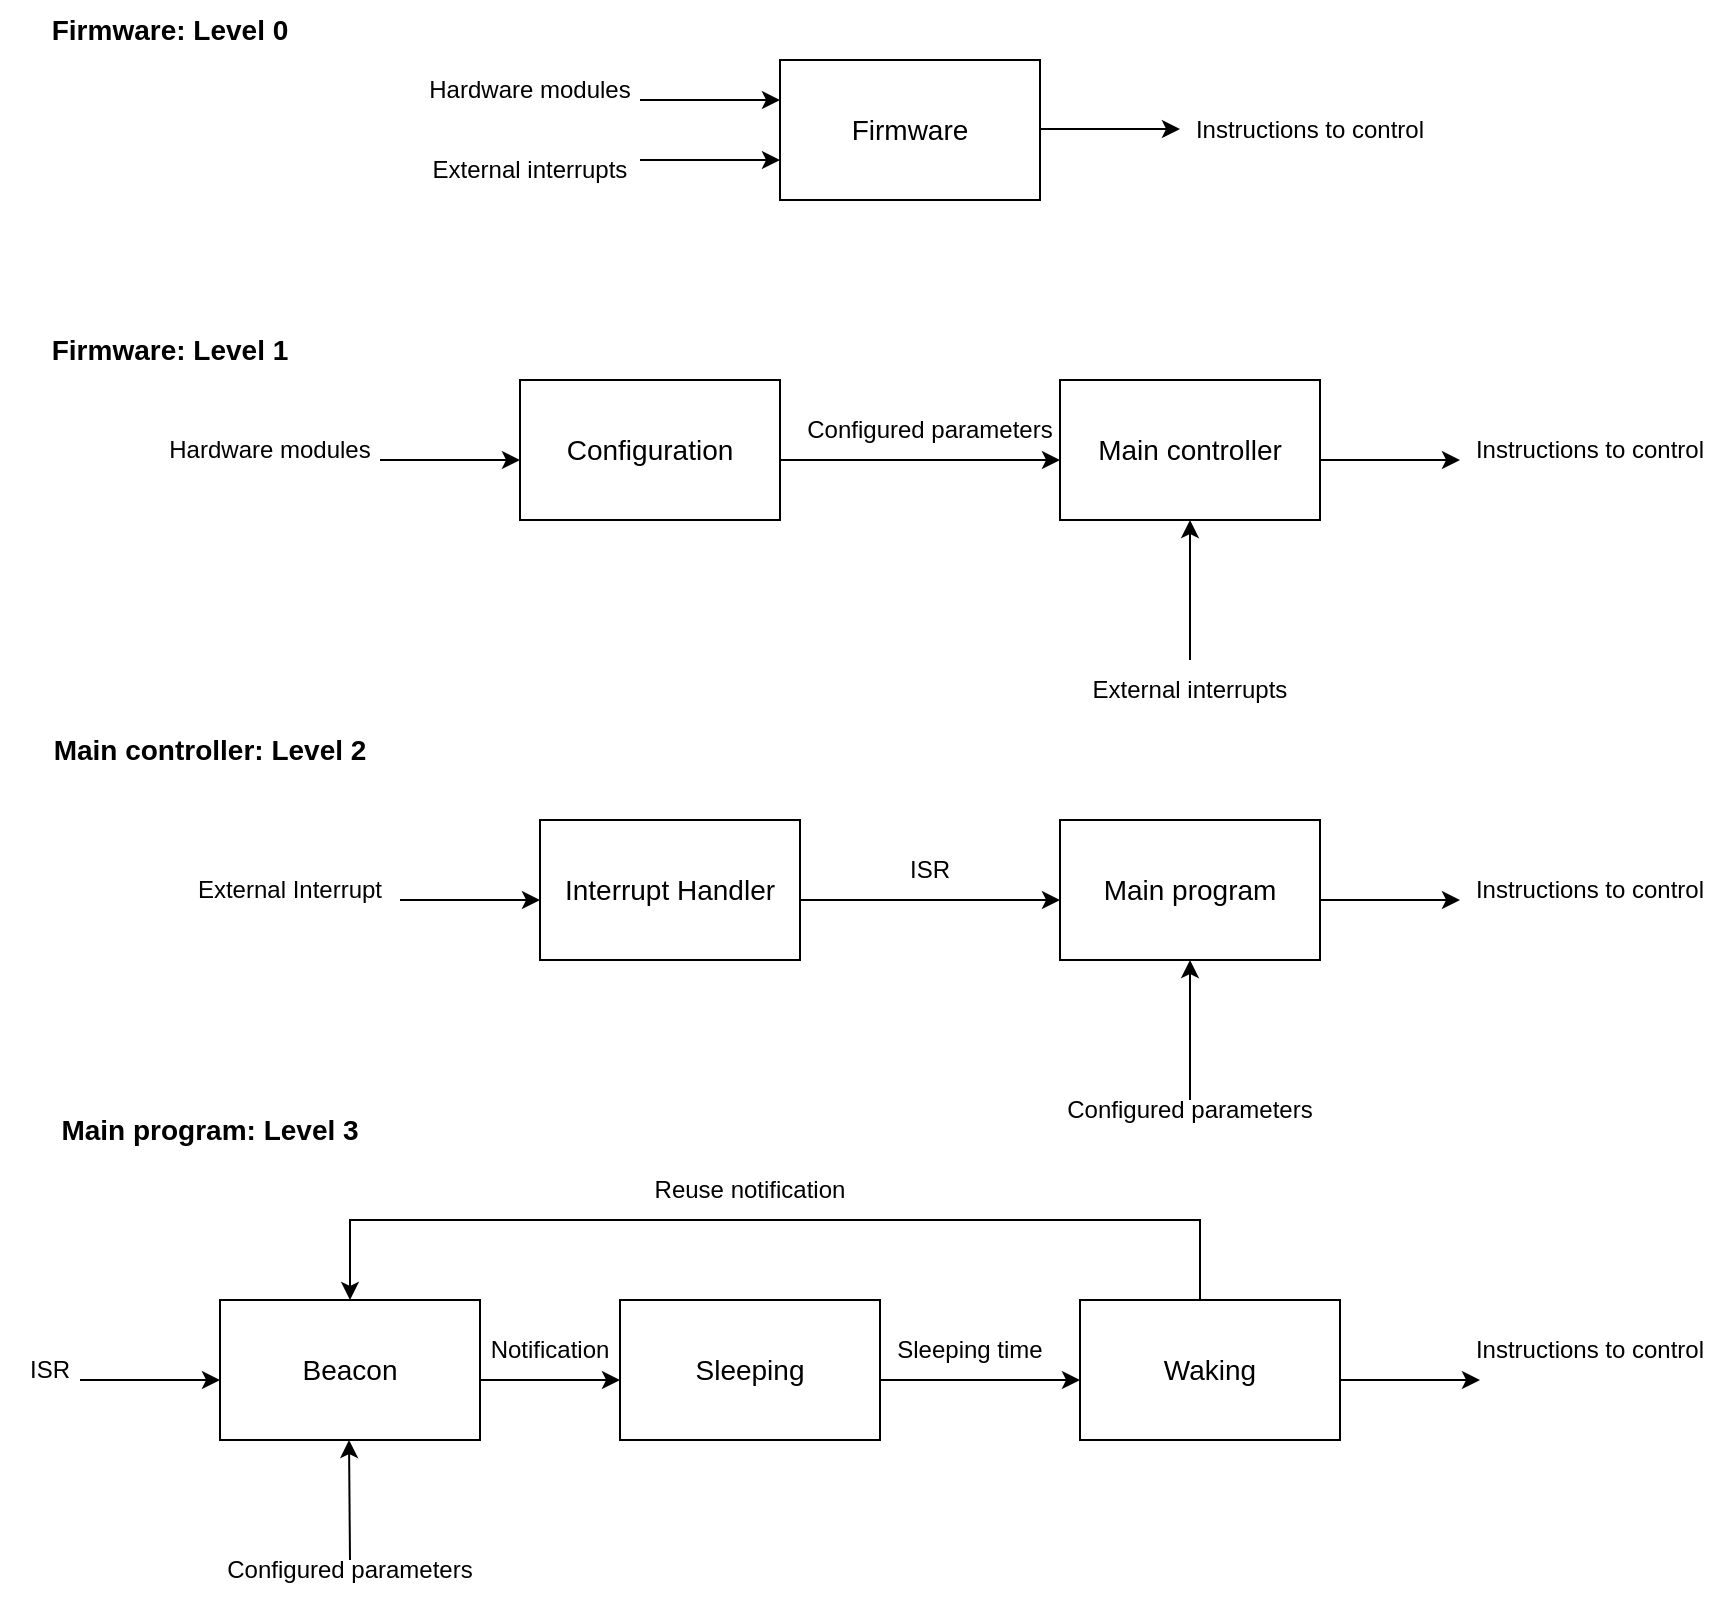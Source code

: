 <mxfile version="24.8.4">
  <diagram name="Page-1" id="VlangXhatRsaWJiyMFqK">
    <mxGraphModel dx="2076" dy="684" grid="1" gridSize="10" guides="1" tooltips="1" connect="1" arrows="1" fold="1" page="1" pageScale="1" pageWidth="850" pageHeight="1100" math="0" shadow="0">
      <root>
        <mxCell id="0" />
        <mxCell id="1" parent="0" />
        <mxCell id="-MUkYRPqEh4XeayzFsyA-1" value="&lt;font style=&quot;font-size: 14px;&quot;&gt;Firmware&lt;/font&gt;" style="rounded=0;whiteSpace=wrap;html=1;" vertex="1" parent="1">
          <mxGeometry x="360" y="40" width="130" height="70" as="geometry" />
        </mxCell>
        <mxCell id="-MUkYRPqEh4XeayzFsyA-2" value="" style="endArrow=classic;html=1;rounded=0;" edge="1" parent="1">
          <mxGeometry width="50" height="50" relative="1" as="geometry">
            <mxPoint x="290" y="60" as="sourcePoint" />
            <mxPoint x="360" y="60" as="targetPoint" />
          </mxGeometry>
        </mxCell>
        <mxCell id="-MUkYRPqEh4XeayzFsyA-3" value="" style="endArrow=classic;html=1;rounded=0;" edge="1" parent="1">
          <mxGeometry width="50" height="50" relative="1" as="geometry">
            <mxPoint x="290" y="90" as="sourcePoint" />
            <mxPoint x="360" y="90" as="targetPoint" />
          </mxGeometry>
        </mxCell>
        <mxCell id="-MUkYRPqEh4XeayzFsyA-4" value="" style="endArrow=classic;html=1;rounded=0;" edge="1" parent="1">
          <mxGeometry width="50" height="50" relative="1" as="geometry">
            <mxPoint x="490" y="74.5" as="sourcePoint" />
            <mxPoint x="560" y="74.5" as="targetPoint" />
          </mxGeometry>
        </mxCell>
        <mxCell id="-MUkYRPqEh4XeayzFsyA-7" value="Hardware modules" style="text;html=1;align=center;verticalAlign=middle;whiteSpace=wrap;rounded=0;" vertex="1" parent="1">
          <mxGeometry x="170" y="40" width="130" height="30" as="geometry" />
        </mxCell>
        <mxCell id="-MUkYRPqEh4XeayzFsyA-8" value="External interrupts" style="text;html=1;align=center;verticalAlign=middle;whiteSpace=wrap;rounded=0;" vertex="1" parent="1">
          <mxGeometry x="170" y="80" width="130" height="30" as="geometry" />
        </mxCell>
        <mxCell id="-MUkYRPqEh4XeayzFsyA-9" value="Instructions to control" style="text;html=1;align=center;verticalAlign=middle;whiteSpace=wrap;rounded=0;" vertex="1" parent="1">
          <mxGeometry x="560" y="60" width="130" height="30" as="geometry" />
        </mxCell>
        <mxCell id="-MUkYRPqEh4XeayzFsyA-10" value="&lt;font style=&quot;font-size: 14px;&quot;&gt;Configuration&lt;/font&gt;" style="rounded=0;whiteSpace=wrap;html=1;" vertex="1" parent="1">
          <mxGeometry x="230" y="200" width="130" height="70" as="geometry" />
        </mxCell>
        <mxCell id="-MUkYRPqEh4XeayzFsyA-11" value="&lt;font style=&quot;font-size: 14px;&quot;&gt;Main controller&lt;/font&gt;" style="rounded=0;whiteSpace=wrap;html=1;" vertex="1" parent="1">
          <mxGeometry x="500" y="200" width="130" height="70" as="geometry" />
        </mxCell>
        <mxCell id="-MUkYRPqEh4XeayzFsyA-12" value="" style="endArrow=classic;html=1;rounded=0;" edge="1" parent="1">
          <mxGeometry width="50" height="50" relative="1" as="geometry">
            <mxPoint x="160" y="240" as="sourcePoint" />
            <mxPoint x="230" y="240" as="targetPoint" />
          </mxGeometry>
        </mxCell>
        <mxCell id="-MUkYRPqEh4XeayzFsyA-13" value="" style="endArrow=classic;html=1;rounded=0;" edge="1" parent="1">
          <mxGeometry width="50" height="50" relative="1" as="geometry">
            <mxPoint x="360" y="240" as="sourcePoint" />
            <mxPoint x="500" y="240" as="targetPoint" />
          </mxGeometry>
        </mxCell>
        <mxCell id="-MUkYRPqEh4XeayzFsyA-14" value="" style="endArrow=classic;html=1;rounded=0;" edge="1" parent="1">
          <mxGeometry width="50" height="50" relative="1" as="geometry">
            <mxPoint x="630" y="240" as="sourcePoint" />
            <mxPoint x="700" y="240" as="targetPoint" />
          </mxGeometry>
        </mxCell>
        <mxCell id="-MUkYRPqEh4XeayzFsyA-15" value="Hardware modules" style="text;html=1;align=center;verticalAlign=middle;whiteSpace=wrap;rounded=0;" vertex="1" parent="1">
          <mxGeometry x="40" y="220" width="130" height="30" as="geometry" />
        </mxCell>
        <mxCell id="-MUkYRPqEh4XeayzFsyA-16" value="Configured parameters" style="text;html=1;align=center;verticalAlign=middle;whiteSpace=wrap;rounded=0;" vertex="1" parent="1">
          <mxGeometry x="370" y="210" width="130" height="30" as="geometry" />
        </mxCell>
        <mxCell id="-MUkYRPqEh4XeayzFsyA-17" value="Instructions to control" style="text;html=1;align=center;verticalAlign=middle;whiteSpace=wrap;rounded=0;" vertex="1" parent="1">
          <mxGeometry x="700" y="220" width="130" height="30" as="geometry" />
        </mxCell>
        <mxCell id="-MUkYRPqEh4XeayzFsyA-18" value="" style="endArrow=classic;html=1;rounded=0;entryX=0.5;entryY=1;entryDx=0;entryDy=0;" edge="1" parent="1" target="-MUkYRPqEh4XeayzFsyA-11">
          <mxGeometry width="50" height="50" relative="1" as="geometry">
            <mxPoint x="565" y="340" as="sourcePoint" />
            <mxPoint x="590" y="320" as="targetPoint" />
          </mxGeometry>
        </mxCell>
        <mxCell id="-MUkYRPqEh4XeayzFsyA-19" value="External interrupts" style="text;html=1;align=center;verticalAlign=middle;whiteSpace=wrap;rounded=0;" vertex="1" parent="1">
          <mxGeometry x="500" y="340" width="130" height="30" as="geometry" />
        </mxCell>
        <mxCell id="-MUkYRPqEh4XeayzFsyA-20" style="edgeStyle=orthogonalEdgeStyle;rounded=0;orthogonalLoop=1;jettySize=auto;html=1;exitX=0.5;exitY=1;exitDx=0;exitDy=0;" edge="1" parent="1" source="-MUkYRPqEh4XeayzFsyA-19" target="-MUkYRPqEh4XeayzFsyA-19">
          <mxGeometry relative="1" as="geometry" />
        </mxCell>
        <mxCell id="-MUkYRPqEh4XeayzFsyA-24" value="Firmware: Level 1" style="text;html=1;align=center;verticalAlign=middle;whiteSpace=wrap;rounded=0;fontStyle=1;fontSize=14;" vertex="1" parent="1">
          <mxGeometry x="-10" y="170" width="130" height="30" as="geometry" />
        </mxCell>
        <mxCell id="-MUkYRPqEh4XeayzFsyA-25" value="&lt;font style=&quot;font-size: 14px;&quot;&gt;&lt;b&gt;Firmware: Level 0&lt;/b&gt;&lt;/font&gt;" style="text;html=1;align=center;verticalAlign=middle;whiteSpace=wrap;rounded=0;" vertex="1" parent="1">
          <mxGeometry x="-10" y="10" width="130" height="30" as="geometry" />
        </mxCell>
        <mxCell id="-MUkYRPqEh4XeayzFsyA-26" value="&lt;font style=&quot;font-size: 14px;&quot;&gt;Interrupt Handler&lt;/font&gt;" style="rounded=0;whiteSpace=wrap;html=1;" vertex="1" parent="1">
          <mxGeometry x="240" y="420" width="130" height="70" as="geometry" />
        </mxCell>
        <mxCell id="-MUkYRPqEh4XeayzFsyA-27" value="&lt;font style=&quot;font-size: 14px;&quot;&gt;Main program&lt;/font&gt;" style="rounded=0;whiteSpace=wrap;html=1;" vertex="1" parent="1">
          <mxGeometry x="500" y="420" width="130" height="70" as="geometry" />
        </mxCell>
        <mxCell id="-MUkYRPqEh4XeayzFsyA-28" value="" style="endArrow=classic;html=1;rounded=0;" edge="1" parent="1">
          <mxGeometry width="50" height="50" relative="1" as="geometry">
            <mxPoint x="170" y="460" as="sourcePoint" />
            <mxPoint x="240" y="460" as="targetPoint" />
          </mxGeometry>
        </mxCell>
        <mxCell id="-MUkYRPqEh4XeayzFsyA-29" value="" style="endArrow=classic;html=1;rounded=0;" edge="1" parent="1">
          <mxGeometry width="50" height="50" relative="1" as="geometry">
            <mxPoint x="370" y="460" as="sourcePoint" />
            <mxPoint x="500" y="460" as="targetPoint" />
          </mxGeometry>
        </mxCell>
        <mxCell id="-MUkYRPqEh4XeayzFsyA-30" value="" style="endArrow=classic;html=1;rounded=0;" edge="1" parent="1">
          <mxGeometry width="50" height="50" relative="1" as="geometry">
            <mxPoint x="630" y="460" as="sourcePoint" />
            <mxPoint x="700" y="460" as="targetPoint" />
          </mxGeometry>
        </mxCell>
        <mxCell id="-MUkYRPqEh4XeayzFsyA-31" value="External Interrupt" style="text;html=1;align=center;verticalAlign=middle;whiteSpace=wrap;rounded=0;" vertex="1" parent="1">
          <mxGeometry x="50" y="440" width="130" height="30" as="geometry" />
        </mxCell>
        <mxCell id="-MUkYRPqEh4XeayzFsyA-32" value="ISR" style="text;html=1;align=center;verticalAlign=middle;whiteSpace=wrap;rounded=0;" vertex="1" parent="1">
          <mxGeometry x="370" y="430" width="130" height="30" as="geometry" />
        </mxCell>
        <mxCell id="-MUkYRPqEh4XeayzFsyA-33" value="Instructions to control" style="text;html=1;align=center;verticalAlign=middle;whiteSpace=wrap;rounded=0;" vertex="1" parent="1">
          <mxGeometry x="700" y="440" width="130" height="30" as="geometry" />
        </mxCell>
        <mxCell id="-MUkYRPqEh4XeayzFsyA-34" value="" style="endArrow=classic;html=1;rounded=0;entryX=0.5;entryY=1;entryDx=0;entryDy=0;" edge="1" parent="1" target="-MUkYRPqEh4XeayzFsyA-27">
          <mxGeometry width="50" height="50" relative="1" as="geometry">
            <mxPoint x="565" y="560" as="sourcePoint" />
            <mxPoint x="590" y="540" as="targetPoint" />
          </mxGeometry>
        </mxCell>
        <mxCell id="-MUkYRPqEh4XeayzFsyA-36" style="edgeStyle=orthogonalEdgeStyle;rounded=0;orthogonalLoop=1;jettySize=auto;html=1;exitX=0.5;exitY=1;exitDx=0;exitDy=0;" edge="1" parent="1">
          <mxGeometry relative="1" as="geometry">
            <mxPoint x="565" y="590" as="sourcePoint" />
            <mxPoint x="565" y="590" as="targetPoint" />
          </mxGeometry>
        </mxCell>
        <mxCell id="-MUkYRPqEh4XeayzFsyA-37" value="Main controller: Level 2" style="text;html=1;align=center;verticalAlign=middle;whiteSpace=wrap;rounded=0;fontStyle=1;fontSize=14;" vertex="1" parent="1">
          <mxGeometry x="-10" y="370" width="170" height="30" as="geometry" />
        </mxCell>
        <mxCell id="-MUkYRPqEh4XeayzFsyA-38" value="Configured parameters" style="text;html=1;align=center;verticalAlign=middle;whiteSpace=wrap;rounded=0;" vertex="1" parent="1">
          <mxGeometry x="500" y="550" width="130" height="30" as="geometry" />
        </mxCell>
        <mxCell id="-MUkYRPqEh4XeayzFsyA-39" style="edgeStyle=orthogonalEdgeStyle;rounded=0;orthogonalLoop=1;jettySize=auto;html=1;exitX=0.5;exitY=1;exitDx=0;exitDy=0;" edge="1" parent="1">
          <mxGeometry relative="1" as="geometry">
            <mxPoint x="565" y="620" as="sourcePoint" />
            <mxPoint x="565" y="620" as="targetPoint" />
          </mxGeometry>
        </mxCell>
        <mxCell id="-MUkYRPqEh4XeayzFsyA-40" value="&lt;font style=&quot;font-size: 14px;&quot;&gt;Beacon&lt;/font&gt;" style="rounded=0;whiteSpace=wrap;html=1;" vertex="1" parent="1">
          <mxGeometry x="80" y="660" width="130" height="70" as="geometry" />
        </mxCell>
        <mxCell id="-MUkYRPqEh4XeayzFsyA-41" value="&lt;span style=&quot;font-size: 14px;&quot;&gt;Waking&lt;/span&gt;" style="rounded=0;whiteSpace=wrap;html=1;" vertex="1" parent="1">
          <mxGeometry x="510" y="660" width="130" height="70" as="geometry" />
        </mxCell>
        <mxCell id="-MUkYRPqEh4XeayzFsyA-42" value="" style="endArrow=classic;html=1;rounded=0;" edge="1" parent="1">
          <mxGeometry width="50" height="50" relative="1" as="geometry">
            <mxPoint x="10" y="700" as="sourcePoint" />
            <mxPoint x="80" y="700" as="targetPoint" />
          </mxGeometry>
        </mxCell>
        <mxCell id="-MUkYRPqEh4XeayzFsyA-43" value="" style="endArrow=classic;html=1;rounded=0;" edge="1" parent="1">
          <mxGeometry width="50" height="50" relative="1" as="geometry">
            <mxPoint x="410" y="700" as="sourcePoint" />
            <mxPoint x="510" y="700" as="targetPoint" />
          </mxGeometry>
        </mxCell>
        <mxCell id="-MUkYRPqEh4XeayzFsyA-44" value="" style="endArrow=classic;html=1;rounded=0;" edge="1" parent="1">
          <mxGeometry width="50" height="50" relative="1" as="geometry">
            <mxPoint x="640" y="700" as="sourcePoint" />
            <mxPoint x="710" y="700" as="targetPoint" />
          </mxGeometry>
        </mxCell>
        <mxCell id="-MUkYRPqEh4XeayzFsyA-45" value="ISR" style="text;html=1;align=center;verticalAlign=middle;whiteSpace=wrap;rounded=0;" vertex="1" parent="1">
          <mxGeometry x="-30" y="680" width="50" height="30" as="geometry" />
        </mxCell>
        <mxCell id="-MUkYRPqEh4XeayzFsyA-46" value="Sleeping time" style="text;html=1;align=center;verticalAlign=middle;whiteSpace=wrap;rounded=0;" vertex="1" parent="1">
          <mxGeometry x="390" y="670" width="130" height="30" as="geometry" />
        </mxCell>
        <mxCell id="-MUkYRPqEh4XeayzFsyA-47" value="Instructions to control" style="text;html=1;align=center;verticalAlign=middle;whiteSpace=wrap;rounded=0;" vertex="1" parent="1">
          <mxGeometry x="700" y="670" width="130" height="30" as="geometry" />
        </mxCell>
        <mxCell id="-MUkYRPqEh4XeayzFsyA-48" value="" style="endArrow=classic;html=1;rounded=0;entryX=0.5;entryY=1;entryDx=0;entryDy=0;" edge="1" parent="1">
          <mxGeometry width="50" height="50" relative="1" as="geometry">
            <mxPoint x="145" y="790" as="sourcePoint" />
            <mxPoint x="144.5" y="730" as="targetPoint" />
          </mxGeometry>
        </mxCell>
        <mxCell id="-MUkYRPqEh4XeayzFsyA-49" value="Main program: Level 3" style="text;html=1;align=center;verticalAlign=middle;whiteSpace=wrap;rounded=0;fontStyle=1;fontSize=14;" vertex="1" parent="1">
          <mxGeometry x="-10" y="560" width="170" height="30" as="geometry" />
        </mxCell>
        <mxCell id="-MUkYRPqEh4XeayzFsyA-50" value="Configured parameters" style="text;html=1;align=center;verticalAlign=middle;whiteSpace=wrap;rounded=0;" vertex="1" parent="1">
          <mxGeometry x="80" y="780" width="130" height="30" as="geometry" />
        </mxCell>
        <mxCell id="-MUkYRPqEh4XeayzFsyA-51" value="&lt;font style=&quot;font-size: 14px;&quot;&gt;Sleeping&lt;/font&gt;" style="rounded=0;whiteSpace=wrap;html=1;" vertex="1" parent="1">
          <mxGeometry x="280" y="660" width="130" height="70" as="geometry" />
        </mxCell>
        <mxCell id="-MUkYRPqEh4XeayzFsyA-52" value="" style="endArrow=classic;html=1;rounded=0;" edge="1" parent="1">
          <mxGeometry width="50" height="50" relative="1" as="geometry">
            <mxPoint x="210" y="700" as="sourcePoint" />
            <mxPoint x="280" y="700" as="targetPoint" />
          </mxGeometry>
        </mxCell>
        <mxCell id="-MUkYRPqEh4XeayzFsyA-53" value="Notification" style="text;html=1;align=center;verticalAlign=middle;whiteSpace=wrap;rounded=0;" vertex="1" parent="1">
          <mxGeometry x="190" y="670" width="110" height="30" as="geometry" />
        </mxCell>
        <mxCell id="-MUkYRPqEh4XeayzFsyA-56" value="" style="endArrow=classic;html=1;rounded=0;" edge="1" parent="1">
          <mxGeometry width="50" height="50" relative="1" as="geometry">
            <mxPoint x="570" y="660" as="sourcePoint" />
            <mxPoint x="145" y="660" as="targetPoint" />
            <Array as="points">
              <mxPoint x="570" y="620" />
              <mxPoint x="145" y="620" />
            </Array>
          </mxGeometry>
        </mxCell>
        <mxCell id="-MUkYRPqEh4XeayzFsyA-57" value="Reuse notification" style="text;html=1;align=center;verticalAlign=middle;whiteSpace=wrap;rounded=0;" vertex="1" parent="1">
          <mxGeometry x="290" y="590" width="110" height="30" as="geometry" />
        </mxCell>
      </root>
    </mxGraphModel>
  </diagram>
</mxfile>
